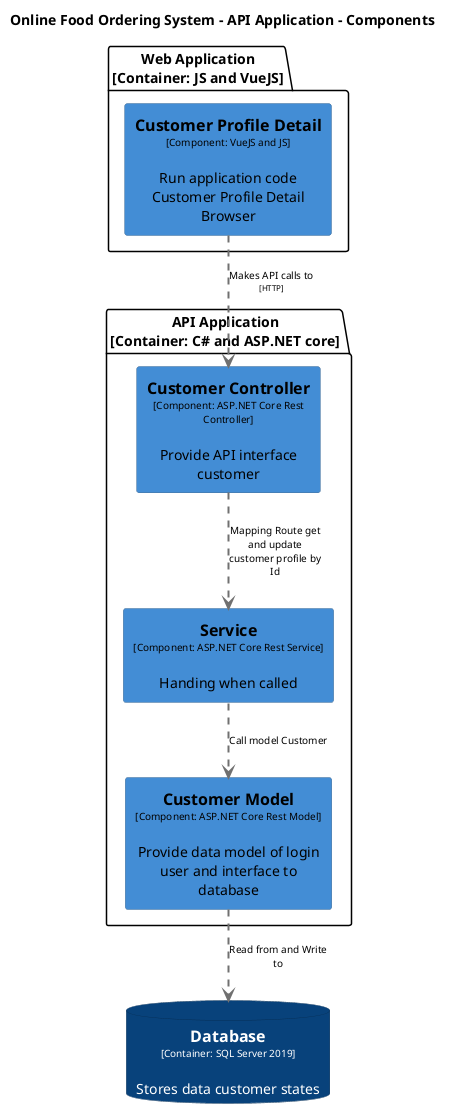@startuml(id=UpdateProfileUserComponent)
title Online Food Ordering System - API Application - Components

skinparam {
  shadowing false
  arrowFontSize 10
  defaultTextAlignment center
  wrapWidth 200
  maxMessageSize 100
}
hide stereotype
top to bottom direction
skinparam rectangle<<24>> {
  BackgroundColor #438dd5
  FontColor #000000
  BorderColor #2e6295
}
skinparam rectangle<<36>> {
  BackgroundColor #438dd5
  FontColor #000000
  BorderColor #2e6295
}
skinparam rectangle<<26>> {
  BackgroundColor #438dd5
  FontColor #000000
  BorderColor #2e6295
}
skinparam rectangle<<6>> {
  BackgroundColor #438dd5
  FontColor #000000
  BorderColor #2e6295
}
skinparam database<<43>> {
  BackgroundColor #08427b
  FontColor #ffffff
  BorderColor #052e56
}
database "==Database\n<size:10>[Container: SQL Server 2019]</size>\n\nStores data customer states" <<43>> as 43
package "API Application\n[Container: C# and ASP.NET core]" {
  rectangle "==Customer Controller\n<size:10>[Component: ASP.NET Core Rest Controller]</size>\n\nProvide API interface customer" <<24>> as 24
  rectangle "==Customer Model\n<size:10>[Component: ASP.NET Core Rest Model]</size>\n\nProvide data model of login user and interface to database" <<26>> as 26
  rectangle "==Service\n<size:10>[Component: ASP.NET Core Rest Service]</size>\n\nHanding when called" <<36>> as 36
}
package "Web Application\n[Container: JS and VueJS]" {
  rectangle "==Customer Profile Detail\n<size:10>[Component: VueJS and JS]</size>\n\nRun application code Customer Profile Detail Browser" <<6>> as 6
}
24 .[#707070,thickness=2].> 36 : "Mapping Route get and update customer profile by Id"
26 .[#707070,thickness=2].> 43 : "Read from and Write to"
6 .[#707070,thickness=2].> 24 : "Makes API calls to\n<size:8>[HTTP]</size>"
36 .[#707070,thickness=2].> 26 : "Call model Customer"
@enduml